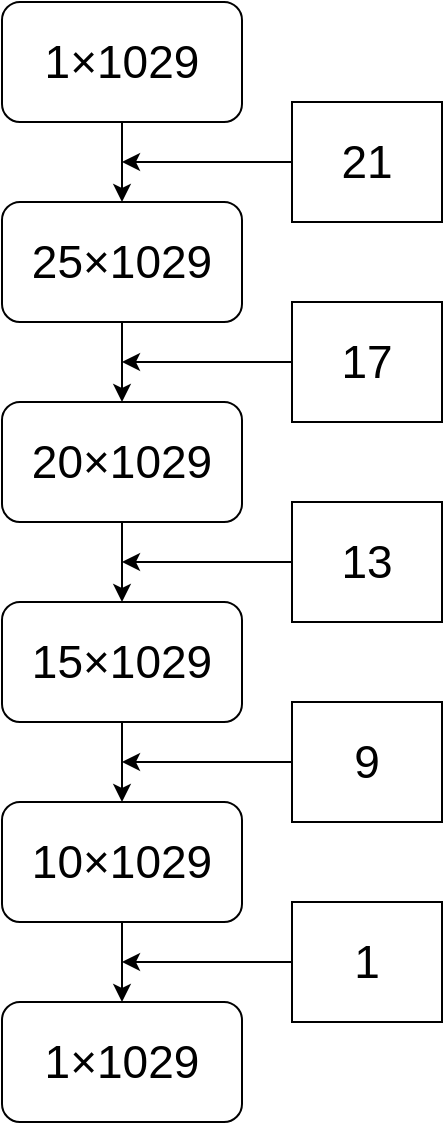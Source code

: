 <mxGraphModel dx="690" dy="601" grid="1" gridSize="10" guides="1" tooltips="1" connect="1" arrows="1" fold="1" page="1" pageScale="1" pageWidth="850" pageHeight="1100" background="#ffffff"><root><mxCell id="0"/><mxCell id="1" parent="0"/><mxCell id="2" value="1×1029" style="rounded=1;whiteSpace=wrap;html=1;fontSize=23;" vertex="1" parent="1"><mxGeometry x="160" y="80" width="120" height="60" as="geometry"/></mxCell><mxCell id="3" value="25×1029" style="rounded=1;whiteSpace=wrap;html=1;fontSize=23;" vertex="1" parent="1"><mxGeometry x="160" y="180" width="120" height="60" as="geometry"/></mxCell><mxCell id="4" value="20×1029" style="rounded=1;whiteSpace=wrap;html=1;fontSize=23;" vertex="1" parent="1"><mxGeometry x="160" y="280" width="120" height="60" as="geometry"/></mxCell><mxCell id="5" value="" style="endArrow=classic;html=1;exitX=0.5;exitY=1;entryX=0.5;entryY=0;fontSize=23;" edge="1" parent="1" source="2" target="3"><mxGeometry width="50" height="50" relative="1" as="geometry"><mxPoint x="160" y="400" as="sourcePoint"/><mxPoint x="220" y="170" as="targetPoint"/></mxGeometry></mxCell><mxCell id="8" value="15×1029" style="rounded=1;whiteSpace=wrap;html=1;fontSize=23;" vertex="1" parent="1"><mxGeometry x="160" y="380" width="120" height="60" as="geometry"/></mxCell><mxCell id="15" value="" style="endArrow=classic;html=1;exitX=0.5;exitY=1;entryX=0.5;entryY=0;fontSize=23;" edge="1" parent="1" source="4" target="8"><mxGeometry width="50" height="50" relative="1" as="geometry"><mxPoint x="160" y="480" as="sourcePoint"/><mxPoint x="160" y="520" as="targetPoint"/></mxGeometry></mxCell><mxCell id="16" value="" style="endArrow=classic;html=1;exitX=0.5;exitY=1;entryX=0.5;entryY=0;fontSize=23;" edge="1" parent="1" source="3" target="4"><mxGeometry width="50" height="50" relative="1" as="geometry"><mxPoint x="160" y="480" as="sourcePoint"/><mxPoint x="210" y="430" as="targetPoint"/></mxGeometry></mxCell><mxCell id="17" value="10×1029" style="rounded=1;whiteSpace=wrap;html=1;fontSize=23;" vertex="1" parent="1"><mxGeometry x="160" y="480" width="120" height="60" as="geometry"/></mxCell><mxCell id="18" value="" style="endArrow=classic;html=1;exitX=0.5;exitY=1;entryX=0.5;entryY=0;fontSize=23;" edge="1" parent="1" source="8" target="17"><mxGeometry width="50" height="50" relative="1" as="geometry"><mxPoint x="160" y="570" as="sourcePoint"/><mxPoint x="210" y="520" as="targetPoint"/></mxGeometry></mxCell><mxCell id="19" value="1×1029" style="rounded=1;whiteSpace=wrap;html=1;fontSize=23;" vertex="1" parent="1"><mxGeometry x="160" y="580" width="120" height="60" as="geometry"/></mxCell><mxCell id="20" value="" style="endArrow=classic;html=1;exitX=0.5;exitY=1;entryX=0.5;entryY=0;fontSize=23;" edge="1" parent="1" source="17" target="19"><mxGeometry width="50" height="50" relative="1" as="geometry"><mxPoint x="160" y="660" as="sourcePoint"/><mxPoint x="210" y="610" as="targetPoint"/></mxGeometry></mxCell><mxCell id="21" value="21" style="rounded=0;whiteSpace=wrap;html=1;fontSize=23;" vertex="1" parent="1"><mxGeometry x="305" y="130" width="75" height="60" as="geometry"/></mxCell><mxCell id="22" value="17" style="rounded=0;whiteSpace=wrap;html=1;fontSize=23;" vertex="1" parent="1"><mxGeometry x="305" y="230" width="75" height="60" as="geometry"/></mxCell><mxCell id="23" value="13" style="rounded=0;whiteSpace=wrap;html=1;fontSize=23;" vertex="1" parent="1"><mxGeometry x="305" y="330" width="75" height="60" as="geometry"/></mxCell><mxCell id="24" value="9" style="rounded=0;whiteSpace=wrap;html=1;fontSize=23;" vertex="1" parent="1"><mxGeometry x="305" y="430" width="75" height="60" as="geometry"/></mxCell><mxCell id="25" value="1" style="rounded=0;whiteSpace=wrap;html=1;fontSize=23;" vertex="1" parent="1"><mxGeometry x="305" y="530" width="75" height="60" as="geometry"/></mxCell><mxCell id="26" value="" style="endArrow=classic;html=1;exitX=0;exitY=0.5;fontSize=23;" edge="1" parent="1" source="21"><mxGeometry width="50" height="50" relative="1" as="geometry"><mxPoint x="160" y="710" as="sourcePoint"/><mxPoint x="220" y="160" as="targetPoint"/></mxGeometry></mxCell><mxCell id="27" value="" style="endArrow=classic;html=1;exitX=0;exitY=0.5;fontSize=23;" edge="1" parent="1" source="22"><mxGeometry width="50" height="50" relative="1" as="geometry"><mxPoint x="315" y="170" as="sourcePoint"/><mxPoint x="220" y="260" as="targetPoint"/></mxGeometry></mxCell><mxCell id="29" value="" style="endArrow=classic;html=1;exitX=0;exitY=0.5;fontSize=23;" edge="1" parent="1" source="23"><mxGeometry width="50" height="50" relative="1" as="geometry"><mxPoint x="306" y="367" as="sourcePoint"/><mxPoint x="220" y="360" as="targetPoint"/></mxGeometry></mxCell><mxCell id="30" value="" style="endArrow=classic;html=1;exitX=0;exitY=0.5;fontSize=23;" edge="1" parent="1" source="24"><mxGeometry width="50" height="50" relative="1" as="geometry"><mxPoint x="316" y="377" as="sourcePoint"/><mxPoint x="220" y="460" as="targetPoint"/></mxGeometry></mxCell><mxCell id="31" value="" style="endArrow=classic;html=1;exitX=0;exitY=0.5;fontSize=23;" edge="1" parent="1" source="25"><mxGeometry width="50" height="50" relative="1" as="geometry"><mxPoint x="326" y="387" as="sourcePoint"/><mxPoint x="220" y="560" as="targetPoint"/></mxGeometry></mxCell></root></mxGraphModel>